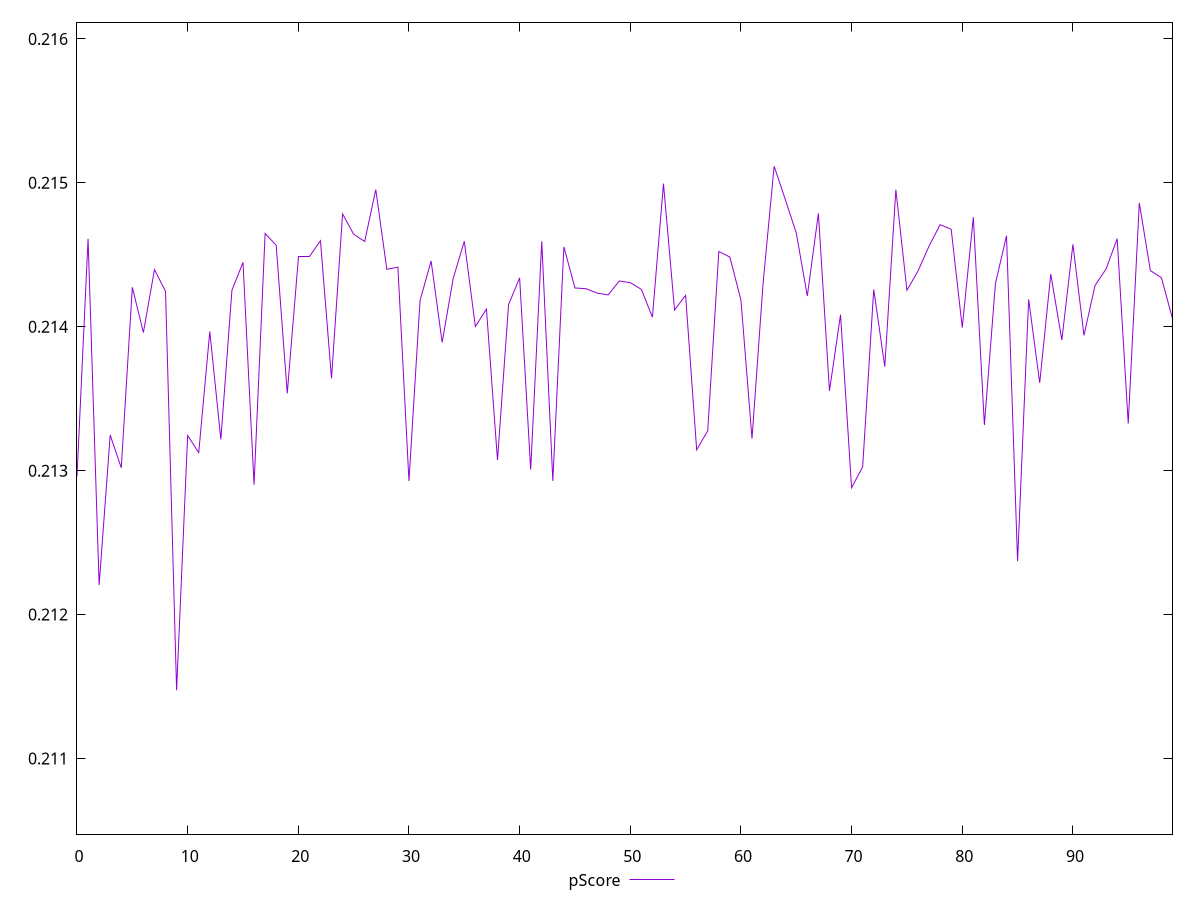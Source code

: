 reset

$pScore <<EOF
0 0.21296038103003956
1 0.21461076330452244
2 0.2122056885731599
3 0.21324730309792816
4 0.21301965219242536
5 0.21427381423169067
6 0.2139595002242261
7 0.21439698696917525
8 0.21424622722670317
9 0.21147431610455303
10 0.21324425753159393
11 0.21312514605166527
12 0.2139666847944598
13 0.21321644604662826
14 0.2142529171912939
15 0.2144470288634529
16 0.21290287585688883
17 0.21464763618754834
18 0.21456593817479191
19 0.21353710693769745
20 0.21448484190409578
21 0.2144848575027084
22 0.2145974766105303
23 0.21364079007545955
24 0.21478361933406476
25 0.2146427971536744
26 0.21459220168904192
27 0.2149531385722579
28 0.2143987385323602
29 0.21441368195084437
30 0.2129276378639221
31 0.21418191924792385
32 0.21445713008576878
33 0.2138908771870346
34 0.21433684442671241
35 0.21459364785831225
36 0.21400125177508972
37 0.21412261838121738
38 0.21307374137535517
39 0.2141538088205785
40 0.21433932817601037
41 0.21300695063511488
42 0.2145933981593543
43 0.21292872216838865
44 0.2145546825827428
45 0.21426934169560902
46 0.2142643653901128
47 0.21423361656453244
48 0.21422090274556904
49 0.21431759370695858
50 0.21430639216140768
51 0.21425938919537152
52 0.21406603712388794
53 0.21499417432361845
54 0.21411590636099803
55 0.21421799965057464
56 0.21314427857259743
57 0.21327707324916767
58 0.21452258852750966
59 0.21448395798449976
60 0.21418548133136156
61 0.21322234516184585
62 0.21430139944548476
63 0.2151152930655354
64 0.2148859343137734
65 0.21465138260813632
66 0.21421363209568478
67 0.21478762835674103
68 0.21355430212608262
69 0.21408337175363873
70 0.2128807906426219
71 0.21302654821810474
72 0.2142589996232136
73 0.21372286554902997
74 0.21495206001942335
75 0.21425335869444584
76 0.21438682089693495
77 0.2145604455416379
78 0.21470888241181052
79 0.21467732828981312
80 0.21399370811130125
81 0.21476098271747157
82 0.2133170678102978
83 0.214301025385929
84 0.2146320475878994
85 0.212371160393941
86 0.2141901287413196
87 0.21361012703271437
88 0.2143662770699717
89 0.21390781963329708
90 0.21457193549344056
91 0.2139400018954421
92 0.21428669210291534
93 0.2144016127889007
94 0.21461171535709989
95 0.21332778527796664
96 0.21486002697878137
97 0.21439011078693626
98 0.21434009201240645
99 0.2140565607364121
EOF

set key outside below
set xrange [0:99]
set yrange [0.21047431610455303:0.2161152930655354]
set trange [0.21047431610455303:0.2161152930655354]
set terminal svg size 640, 500 enhanced background rgb 'white'
set output "reprap/interactive/samples/pages+cached+nointeractive/pScore/values.svg"

plot $pScore title "pScore" with line

reset
